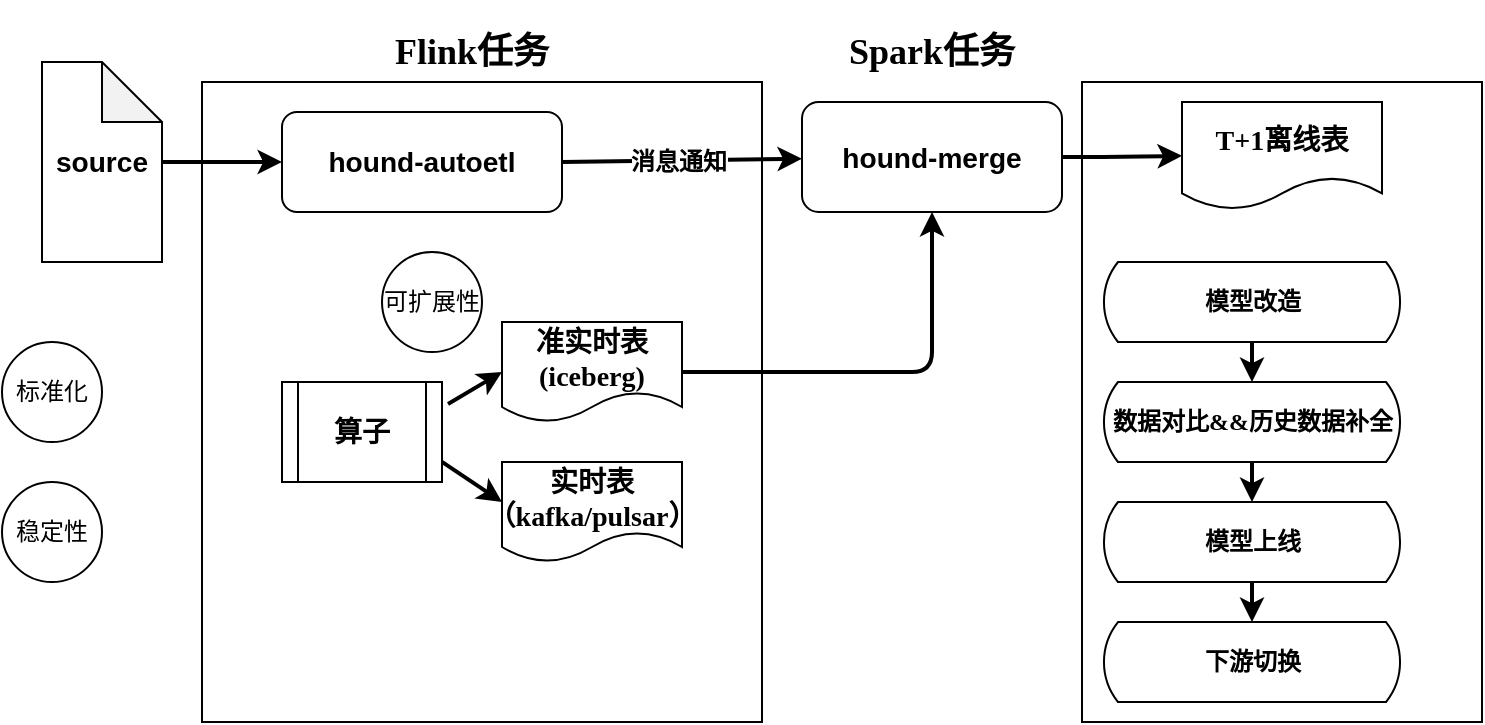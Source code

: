 <mxfile version="16.6.3" type="github">
  <diagram id="nQHFIvQ6dZqCZj452bg0" name="第 1 页">
    <mxGraphModel dx="1267" dy="532" grid="1" gridSize="10" guides="1" tooltips="1" connect="1" arrows="1" fold="1" page="1" pageScale="1" pageWidth="827" pageHeight="1169" math="0" shadow="0">
      <root>
        <mxCell id="0" />
        <mxCell id="1" parent="0" />
        <mxCell id="ZaKkyevfAZTXTg-qhni0-77" value="" style="rounded=0;whiteSpace=wrap;html=1;sketch=0;fontFamily=Times New Roman;fontSize=12;" vertex="1" parent="1">
          <mxGeometry x="570" y="150" width="200" height="320" as="geometry" />
        </mxCell>
        <mxCell id="ZaKkyevfAZTXTg-qhni0-72" value="" style="rounded=0;whiteSpace=wrap;html=1;sketch=0;fontFamily=Times New Roman;fontSize=12;" vertex="1" parent="1">
          <mxGeometry x="130" y="150" width="280" height="320" as="geometry" />
        </mxCell>
        <mxCell id="ZaKkyevfAZTXTg-qhni0-14" style="edgeStyle=orthogonalEdgeStyle;rounded=0;orthogonalLoop=1;jettySize=auto;html=1;entryX=0;entryY=0.5;entryDx=0;entryDy=0;strokeWidth=2;" edge="1" parent="1" source="ZaKkyevfAZTXTg-qhni0-7" target="ZaKkyevfAZTXTg-qhni0-13">
          <mxGeometry relative="1" as="geometry" />
        </mxCell>
        <mxCell id="ZaKkyevfAZTXTg-qhni0-7" value="&lt;h3&gt;source&lt;/h3&gt;" style="shape=note;whiteSpace=wrap;html=1;backgroundOutline=1;darkOpacity=0.05;" vertex="1" parent="1">
          <mxGeometry x="50" y="140" width="60" height="100" as="geometry" />
        </mxCell>
        <mxCell id="ZaKkyevfAZTXTg-qhni0-13" value="&lt;h3&gt;hound-autoetl&lt;/h3&gt;" style="rounded=1;whiteSpace=wrap;html=1;" vertex="1" parent="1">
          <mxGeometry x="170" y="165" width="140" height="50" as="geometry" />
        </mxCell>
        <mxCell id="ZaKkyevfAZTXTg-qhni0-104" style="edgeStyle=orthogonalEdgeStyle;rounded=1;orthogonalLoop=1;jettySize=auto;html=1;exitX=1;exitY=0.5;exitDx=0;exitDy=0;fontFamily=Times New Roman;fontSize=12;strokeWidth=2;" edge="1" parent="1" source="ZaKkyevfAZTXTg-qhni0-15" target="ZaKkyevfAZTXTg-qhni0-48">
          <mxGeometry relative="1" as="geometry" />
        </mxCell>
        <mxCell id="ZaKkyevfAZTXTg-qhni0-15" value="&lt;h3&gt;hound-merge&lt;/h3&gt;" style="rounded=1;whiteSpace=wrap;html=1;" vertex="1" parent="1">
          <mxGeometry x="430" y="160" width="130" height="55" as="geometry" />
        </mxCell>
        <mxCell id="ZaKkyevfAZTXTg-qhni0-31" value="" style="endArrow=classic;html=1;rounded=0;strokeWidth=2;exitX=1;exitY=0.5;exitDx=0;exitDy=0;" edge="1" parent="1" source="ZaKkyevfAZTXTg-qhni0-13" target="ZaKkyevfAZTXTg-qhni0-15">
          <mxGeometry relative="1" as="geometry">
            <mxPoint x="360" y="189.5" as="sourcePoint" />
            <mxPoint x="450" y="190" as="targetPoint" />
          </mxGeometry>
        </mxCell>
        <mxCell id="ZaKkyevfAZTXTg-qhni0-32" value="&lt;h2 style=&quot;font-size: 12px;&quot;&gt;&lt;font face=&quot;Times New Roman&quot; style=&quot;font-size: 12px;&quot;&gt;消息通知&lt;/font&gt;&lt;/h2&gt;" style="edgeLabel;resizable=0;html=1;align=center;verticalAlign=middle;dashed=1;sketch=1;fontSize=12;" connectable="0" vertex="1" parent="ZaKkyevfAZTXTg-qhni0-31">
          <mxGeometry relative="1" as="geometry">
            <mxPoint x="-2" y="1" as="offset" />
          </mxGeometry>
        </mxCell>
        <mxCell id="ZaKkyevfAZTXTg-qhni0-36" value="&lt;h2&gt;Flink任务&lt;/h2&gt;" style="text;html=1;strokeColor=none;fillColor=none;align=center;verticalAlign=middle;whiteSpace=wrap;rounded=0;sketch=0;fontFamily=Times New Roman;" vertex="1" parent="1">
          <mxGeometry x="220" y="120" width="90" height="30" as="geometry" />
        </mxCell>
        <mxCell id="ZaKkyevfAZTXTg-qhni0-37" value="&lt;h2&gt;Spark任务&lt;/h2&gt;" style="text;html=1;strokeColor=none;fillColor=none;align=center;verticalAlign=middle;whiteSpace=wrap;rounded=0;sketch=0;fontFamily=Times New Roman;" vertex="1" parent="1">
          <mxGeometry x="450" y="120" width="90" height="30" as="geometry" />
        </mxCell>
        <mxCell id="ZaKkyevfAZTXTg-qhni0-46" value="&lt;h3&gt;&lt;span&gt;实时表（kafka/pulsar）&lt;/span&gt;&lt;/h3&gt;" style="shape=document;whiteSpace=wrap;html=1;boundedLbl=1;sketch=0;fontFamily=Times New Roman;fontSize=12;" vertex="1" parent="1">
          <mxGeometry x="280" y="340" width="90" height="50" as="geometry" />
        </mxCell>
        <mxCell id="ZaKkyevfAZTXTg-qhni0-48" value="&lt;h3&gt;T+1离线表&lt;/h3&gt;" style="shape=document;whiteSpace=wrap;html=1;boundedLbl=1;sketch=0;fontFamily=Times New Roman;fontSize=12;" vertex="1" parent="1">
          <mxGeometry x="620" y="160" width="100" height="53.75" as="geometry" />
        </mxCell>
        <mxCell id="ZaKkyevfAZTXTg-qhni0-55" style="edgeStyle=orthogonalEdgeStyle;rounded=1;orthogonalLoop=1;jettySize=auto;html=1;exitX=1;exitY=0.5;exitDx=0;exitDy=0;entryX=0.5;entryY=1;entryDx=0;entryDy=0;fontFamily=Times New Roman;fontSize=12;strokeWidth=2;" edge="1" parent="1" source="ZaKkyevfAZTXTg-qhni0-54" target="ZaKkyevfAZTXTg-qhni0-15">
          <mxGeometry relative="1" as="geometry" />
        </mxCell>
        <mxCell id="ZaKkyevfAZTXTg-qhni0-54" value="&lt;h3&gt;&lt;span&gt;准实时表(iceberg)&lt;/span&gt;&lt;/h3&gt;" style="shape=document;whiteSpace=wrap;html=1;boundedLbl=1;sketch=0;fontFamily=Times New Roman;fontSize=12;" vertex="1" parent="1">
          <mxGeometry x="280" y="270" width="90" height="50" as="geometry" />
        </mxCell>
        <mxCell id="ZaKkyevfAZTXTg-qhni0-59" value="" style="endArrow=classic;html=1;rounded=1;fontFamily=Times New Roman;fontSize=12;strokeWidth=2;exitX=1.043;exitY=0.3;exitDx=0;exitDy=0;exitPerimeter=0;entryX=0;entryY=0.5;entryDx=0;entryDy=0;" edge="1" parent="1" target="ZaKkyevfAZTXTg-qhni0-54">
          <mxGeometry width="50" height="50" relative="1" as="geometry">
            <mxPoint x="253.01" y="311" as="sourcePoint" />
            <mxPoint x="290" y="280" as="targetPoint" />
          </mxGeometry>
        </mxCell>
        <mxCell id="ZaKkyevfAZTXTg-qhni0-61" value="" style="endArrow=classic;html=1;rounded=1;fontFamily=Times New Roman;fontSize=12;strokeWidth=2;exitX=1;exitY=0.714;exitDx=0;exitDy=0;exitPerimeter=0;" edge="1" parent="1">
          <mxGeometry width="50" height="50" relative="1" as="geometry">
            <mxPoint x="250" y="339.98" as="sourcePoint" />
            <mxPoint x="280" y="360" as="targetPoint" />
          </mxGeometry>
        </mxCell>
        <mxCell id="ZaKkyevfAZTXTg-qhni0-76" value="&lt;h3&gt;算子&lt;/h3&gt;" style="shape=process;whiteSpace=wrap;html=1;backgroundOutline=1;sketch=0;fontFamily=Times New Roman;fontSize=12;" vertex="1" parent="1">
          <mxGeometry x="170" y="300" width="80" height="50" as="geometry" />
        </mxCell>
        <mxCell id="ZaKkyevfAZTXTg-qhni0-88" style="edgeStyle=orthogonalEdgeStyle;rounded=1;orthogonalLoop=1;jettySize=auto;html=1;exitX=0.5;exitY=1;exitDx=0;exitDy=0;exitPerimeter=0;entryX=0.5;entryY=0;entryDx=0;entryDy=0;entryPerimeter=0;fontFamily=Times New Roman;fontSize=12;strokeWidth=2;" edge="1" parent="1" source="ZaKkyevfAZTXTg-qhni0-85" target="ZaKkyevfAZTXTg-qhni0-87">
          <mxGeometry relative="1" as="geometry" />
        </mxCell>
        <mxCell id="ZaKkyevfAZTXTg-qhni0-85" value="&lt;h4&gt;模型改造&lt;/h4&gt;" style="html=1;dashed=0;whitespace=wrap;shape=mxgraph.dfd.loop;sketch=0;fontFamily=Times New Roman;fontSize=12;" vertex="1" parent="1">
          <mxGeometry x="580" y="240" width="150" height="40" as="geometry" />
        </mxCell>
        <mxCell id="ZaKkyevfAZTXTg-qhni0-90" style="edgeStyle=orthogonalEdgeStyle;rounded=1;orthogonalLoop=1;jettySize=auto;html=1;exitX=0.5;exitY=1;exitDx=0;exitDy=0;exitPerimeter=0;fontFamily=Times New Roman;fontSize=12;strokeWidth=2;" edge="1" parent="1" source="ZaKkyevfAZTXTg-qhni0-87" target="ZaKkyevfAZTXTg-qhni0-89">
          <mxGeometry relative="1" as="geometry" />
        </mxCell>
        <mxCell id="ZaKkyevfAZTXTg-qhni0-87" value="&lt;h4&gt;数据对比&amp;amp;&amp;amp;历史数据补全&lt;/h4&gt;" style="html=1;dashed=0;whitespace=wrap;shape=mxgraph.dfd.loop;sketch=0;fontFamily=Times New Roman;fontSize=12;" vertex="1" parent="1">
          <mxGeometry x="580" y="300" width="150" height="40" as="geometry" />
        </mxCell>
        <mxCell id="ZaKkyevfAZTXTg-qhni0-100" style="edgeStyle=orthogonalEdgeStyle;rounded=1;orthogonalLoop=1;jettySize=auto;html=1;exitX=0.5;exitY=1;exitDx=0;exitDy=0;exitPerimeter=0;fontFamily=Times New Roman;fontSize=12;strokeWidth=2;" edge="1" parent="1" source="ZaKkyevfAZTXTg-qhni0-89" target="ZaKkyevfAZTXTg-qhni0-99">
          <mxGeometry relative="1" as="geometry" />
        </mxCell>
        <mxCell id="ZaKkyevfAZTXTg-qhni0-89" value="&lt;h4&gt;模型上线&lt;/h4&gt;" style="html=1;dashed=0;whitespace=wrap;shape=mxgraph.dfd.loop;sketch=0;fontFamily=Times New Roman;fontSize=12;" vertex="1" parent="1">
          <mxGeometry x="580" y="360" width="150" height="40" as="geometry" />
        </mxCell>
        <mxCell id="ZaKkyevfAZTXTg-qhni0-97" value="标准化" style="ellipse;whiteSpace=wrap;html=1;aspect=fixed;sketch=0;fontFamily=Times New Roman;fontSize=12;" vertex="1" parent="1">
          <mxGeometry x="30" y="280" width="50" height="50" as="geometry" />
        </mxCell>
        <mxCell id="ZaKkyevfAZTXTg-qhni0-98" value="稳定性" style="ellipse;whiteSpace=wrap;html=1;aspect=fixed;sketch=0;fontFamily=Times New Roman;fontSize=12;" vertex="1" parent="1">
          <mxGeometry x="30" y="350" width="50" height="50" as="geometry" />
        </mxCell>
        <mxCell id="ZaKkyevfAZTXTg-qhni0-99" value="&lt;h4&gt;下游切换&lt;/h4&gt;" style="html=1;dashed=0;whitespace=wrap;shape=mxgraph.dfd.loop;sketch=0;fontFamily=Times New Roman;fontSize=12;" vertex="1" parent="1">
          <mxGeometry x="580" y="420" width="150" height="40" as="geometry" />
        </mxCell>
        <mxCell id="ZaKkyevfAZTXTg-qhni0-105" value="可扩展性" style="ellipse;whiteSpace=wrap;html=1;aspect=fixed;sketch=0;fontFamily=Times New Roman;fontSize=12;" vertex="1" parent="1">
          <mxGeometry x="220" y="235" width="50" height="50" as="geometry" />
        </mxCell>
      </root>
    </mxGraphModel>
  </diagram>
</mxfile>
